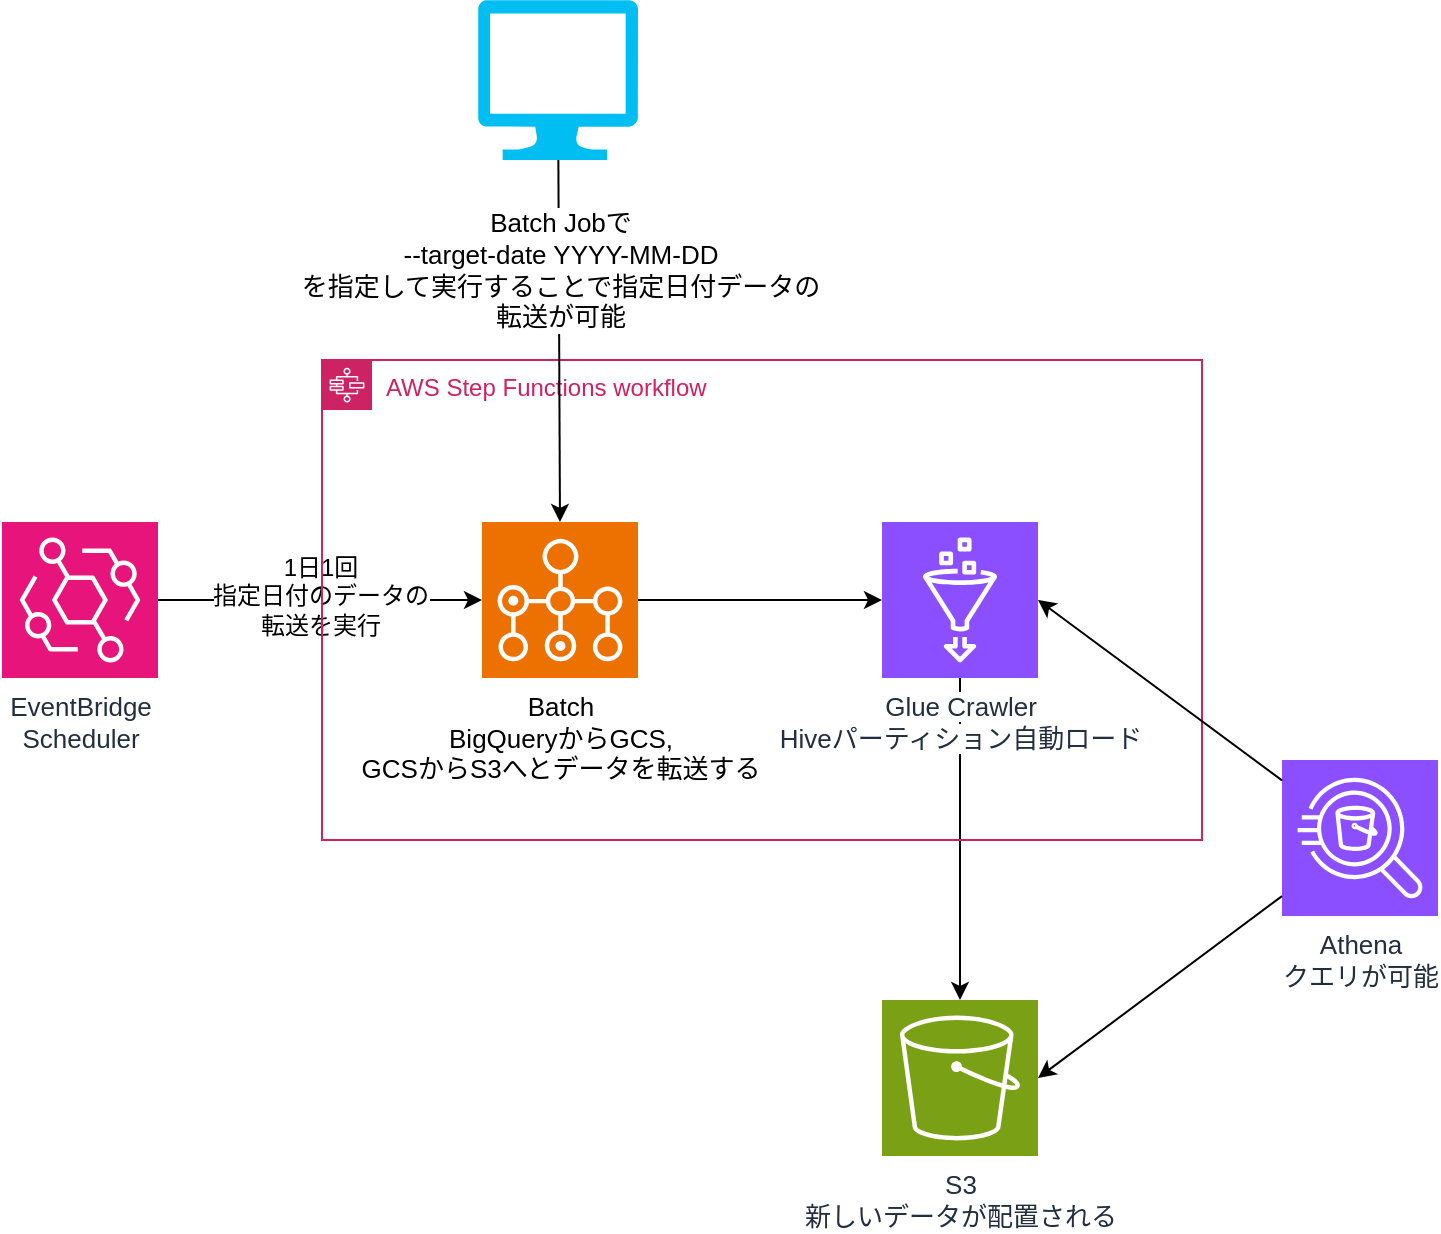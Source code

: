 <mxfile scale="1" border="20">
    <diagram id="yi_4OeI5JXgvAh8yn0E7" name="Page-1">
        <mxGraphModel dx="1952" dy="769" grid="1" gridSize="3" guides="1" tooltips="1" connect="1" arrows="1" fold="1" page="1" pageScale="1" pageWidth="850" pageHeight="1100" math="0" shadow="0">
            <root>
                <mxCell id="0"/>
                <mxCell id="1" parent="0"/>
                <mxCell id="11" style="edgeStyle=none;html=1;entryX=0.5;entryY=0;entryDx=0;entryDy=0;entryPerimeter=0;" parent="1" source="5" target="10" edge="1">
                    <mxGeometry relative="1" as="geometry"/>
                </mxCell>
                <mxCell id="7" style="edgeStyle=none;html=1;" parent="1" source="2" target="4" edge="1">
                    <mxGeometry relative="1" as="geometry"/>
                </mxCell>
                <mxCell id="14" value="&lt;font style=&quot;font-size: 12px;&quot;&gt;1日1回&lt;/font&gt;&lt;div&gt;&lt;font style=&quot;font-size: 12px;&quot;&gt;指定日付のデータの&lt;/font&gt;&lt;/div&gt;&lt;div&gt;&lt;font style=&quot;font-size: 12px;&quot;&gt;転送を実行&lt;/font&gt;&lt;/div&gt;" style="edgeLabel;html=1;align=center;verticalAlign=middle;resizable=0;points=[];" parent="7" vertex="1" connectable="0">
                    <mxGeometry x="-0.007" y="1" relative="1" as="geometry">
                        <mxPoint y="-1" as="offset"/>
                    </mxGeometry>
                </mxCell>
                <mxCell id="2" value="&lt;font style=&quot;font-size: 13px;&quot;&gt;EventBridge&lt;/font&gt;&lt;div&gt;&lt;font style=&quot;font-size: 13px;&quot;&gt;Scheduler&lt;/font&gt;&lt;/div&gt;" style="sketch=0;points=[[0,0,0],[0.25,0,0],[0.5,0,0],[0.75,0,0],[1,0,0],[0,1,0],[0.25,1,0],[0.5,1,0],[0.75,1,0],[1,1,0],[0,0.25,0],[0,0.5,0],[0,0.75,0],[1,0.25,0],[1,0.5,0],[1,0.75,0]];outlineConnect=0;fontColor=#232F3E;fillColor=#E7157B;strokeColor=#ffffff;dashed=0;verticalLabelPosition=bottom;verticalAlign=top;align=center;html=1;fontSize=12;fontStyle=0;aspect=fixed;shape=mxgraph.aws4.resourceIcon;resIcon=mxgraph.aws4.eventbridge;" parent="1" vertex="1">
                    <mxGeometry x="40" y="281" width="78" height="78" as="geometry"/>
                </mxCell>
                <mxCell id="6" value="&lt;font style=&quot;font-size: 13px;&quot;&gt;Athena&lt;/font&gt;&lt;div&gt;&lt;font style=&quot;font-size: 13px;&quot;&gt;クエリが可能&lt;/font&gt;&lt;/div&gt;" style="sketch=0;points=[[0,0,0],[0.25,0,0],[0.5,0,0],[0.75,0,0],[1,0,0],[0,1,0],[0.25,1,0],[0.5,1,0],[0.75,1,0],[1,1,0],[0,0.25,0],[0,0.5,0],[0,0.75,0],[1,0.25,0],[1,0.5,0],[1,0.75,0]];outlineConnect=0;fontColor=#232F3E;fillColor=#8C4FFF;strokeColor=#ffffff;dashed=0;verticalLabelPosition=bottom;verticalAlign=top;align=center;html=1;fontSize=12;fontStyle=0;aspect=fixed;shape=mxgraph.aws4.resourceIcon;resIcon=mxgraph.aws4.athena;" parent="1" vertex="1">
                    <mxGeometry x="680" y="400" width="78" height="78" as="geometry"/>
                </mxCell>
                <mxCell id="10" value="&lt;font style=&quot;font-size: 13px;&quot;&gt;S3&lt;/font&gt;&lt;div&gt;&lt;font style=&quot;font-size: 13px;&quot;&gt;新しいデータが配置される&lt;/font&gt;&lt;/div&gt;" style="sketch=0;points=[[0,0,0],[0.25,0,0],[0.5,0,0],[0.75,0,0],[1,0,0],[0,1,0],[0.25,1,0],[0.5,1,0],[0.75,1,0],[1,1,0],[0,0.25,0],[0,0.5,0],[0,0.75,0],[1,0.25,0],[1,0.5,0],[1,0.75,0]];outlineConnect=0;fontColor=#232F3E;fillColor=#7AA116;strokeColor=#ffffff;dashed=0;verticalLabelPosition=bottom;verticalAlign=top;align=center;html=1;fontSize=12;fontStyle=0;aspect=fixed;shape=mxgraph.aws4.resourceIcon;resIcon=mxgraph.aws4.s3;" parent="1" vertex="1">
                    <mxGeometry x="480" y="520" width="78" height="78" as="geometry"/>
                </mxCell>
                <mxCell id="3" value="&lt;span style=&quot;background-color: light-dark(#ffffff, var(--ge-dark-color, #121212));&quot;&gt;AWS Step Functions workflow&lt;/span&gt;" style="points=[[0,0],[0.25,0],[0.5,0],[0.75,0],[1,0],[1,0.25],[1,0.5],[1,0.75],[1,1],[0.75,1],[0.5,1],[0.25,1],[0,1],[0,0.75],[0,0.5],[0,0.25]];outlineConnect=0;gradientColor=none;html=1;whiteSpace=wrap;fontSize=12;fontStyle=0;container=1;pointerEvents=0;collapsible=0;recursiveResize=0;shape=mxgraph.aws4.group;grIcon=mxgraph.aws4.group_aws_step_functions_workflow;strokeColor=#CD2264;fillColor=none;verticalAlign=top;align=left;spacingLeft=30;fontColor=#CD2264;dashed=0;" parent="1" vertex="1">
                    <mxGeometry x="200" y="200" width="440" height="240" as="geometry"/>
                </mxCell>
                <mxCell id="8" style="edgeStyle=none;html=1;" parent="3" source="4" target="5" edge="1">
                    <mxGeometry relative="1" as="geometry"/>
                </mxCell>
                <mxCell id="4" value="&lt;font style=&quot;font-size: 13px; color: rgb(0, 0, 0); background-color: rgb(255, 255, 255);&quot;&gt;Batch&lt;/font&gt;&lt;div&gt;&lt;font style=&quot;font-size: 13px; color: rgb(0, 0, 0); background-color: rgb(255, 255, 255);&quot;&gt;BigQueryからGCS,&lt;/font&gt;&lt;/div&gt;&lt;div&gt;&lt;span style=&quot;background-color: rgb(255, 255, 255);&quot;&gt;&lt;font style=&quot;font-size: 13px; color: rgb(0, 0, 0);&quot;&gt;GCSからS3へと&lt;/font&gt;&lt;font style=&quot;font-size: 13px; color: rgb(0, 0, 0);&quot;&gt;データ&lt;/font&gt;&lt;font style=&quot;font-size: 13px; color: rgb(0, 0, 0);&quot;&gt;を転送する&lt;/font&gt;&lt;/span&gt;&lt;/div&gt;" style="sketch=0;points=[[0,0,0],[0.25,0,0],[0.5,0,0],[0.75,0,0],[1,0,0],[0,1,0],[0.25,1,0],[0.5,1,0],[0.75,1,0],[1,1,0],[0,0.25,0],[0,0.5,0],[0,0.75,0],[1,0.25,0],[1,0.5,0],[1,0.75,0]];outlineConnect=0;fontColor=#232F3E;fillColor=#ED7100;strokeColor=#ffffff;dashed=0;verticalLabelPosition=bottom;verticalAlign=top;align=center;html=1;fontSize=12;fontStyle=0;aspect=fixed;shape=mxgraph.aws4.resourceIcon;resIcon=mxgraph.aws4.batch;gradientColor=none;labelBackgroundColor=default;" parent="3" vertex="1">
                    <mxGeometry x="80" y="81" width="78" height="78" as="geometry"/>
                </mxCell>
                <mxCell id="5" value="&lt;font style=&quot;font-size: 13px; background-color: light-dark(#ffffff, var(--ge-dark-color, #121212));&quot;&gt;Glue Crawler&lt;/font&gt;&lt;div&gt;&lt;font style=&quot;font-size: 13px; background-color: light-dark(#ffffff, var(--ge-dark-color, #121212));&quot;&gt;Hiveパーティション自動ロード&lt;/font&gt;&lt;/div&gt;" style="sketch=0;points=[[0,0,0],[0.25,0,0],[0.5,0,0],[0.75,0,0],[1,0,0],[0,1,0],[0.25,1,0],[0.5,1,0],[0.75,1,0],[1,1,0],[0,0.25,0],[0,0.5,0],[0,0.75,0],[1,0.25,0],[1,0.5,0],[1,0.75,0]];outlineConnect=0;fontColor=#232F3E;fillColor=#8C4FFF;strokeColor=#ffffff;dashed=0;verticalLabelPosition=bottom;verticalAlign=top;align=center;html=1;fontSize=12;fontStyle=0;aspect=fixed;shape=mxgraph.aws4.resourceIcon;resIcon=mxgraph.aws4.glue;" parent="3" vertex="1">
                    <mxGeometry x="280" y="81" width="78" height="78" as="geometry"/>
                </mxCell>
                <mxCell id="12" style="edgeStyle=none;html=1;entryX=1;entryY=0.5;entryDx=0;entryDy=0;entryPerimeter=0;" parent="1" source="6" target="5" edge="1">
                    <mxGeometry relative="1" as="geometry"/>
                </mxCell>
                <mxCell id="13" style="edgeStyle=none;html=1;entryX=1;entryY=0.5;entryDx=0;entryDy=0;entryPerimeter=0;" parent="1" source="6" target="10" edge="1">
                    <mxGeometry relative="1" as="geometry"/>
                </mxCell>
                <mxCell id="18" style="edgeStyle=none;html=1;entryX=0.5;entryY=0;entryDx=0;entryDy=0;entryPerimeter=0;" parent="1" source="17" target="4" edge="1">
                    <mxGeometry relative="1" as="geometry"/>
                </mxCell>
                <mxCell id="19" value="&lt;font style=&quot;font-size: 13px;&quot;&gt;Batch Jobで&lt;/font&gt;&lt;div&gt;&lt;font style=&quot;font-size: 13px;&quot;&gt;--target-date YYYY-MM-DD&lt;/font&gt;&lt;/div&gt;&lt;div&gt;&lt;font style=&quot;font-size: 13px;&quot;&gt;を指定して実行することで指定日付データの&lt;/font&gt;&lt;/div&gt;&lt;div&gt;&lt;font style=&quot;font-size: 13px;&quot;&gt;転送が可能&lt;/font&gt;&lt;/div&gt;" style="edgeLabel;html=1;align=center;verticalAlign=middle;resizable=0;points=[];" parent="18" vertex="1" connectable="0">
                    <mxGeometry x="-0.392" relative="1" as="geometry">
                        <mxPoint as="offset"/>
                    </mxGeometry>
                </mxCell>
                <mxCell id="17" value="" style="verticalLabelPosition=bottom;html=1;verticalAlign=top;align=center;strokeColor=none;fillColor=#00BEF2;shape=mxgraph.azure.computer;pointerEvents=1;" parent="1" vertex="1">
                    <mxGeometry x="278" y="20" width="80" height="80" as="geometry"/>
                </mxCell>
            </root>
        </mxGraphModel>
    </diagram>
</mxfile>
